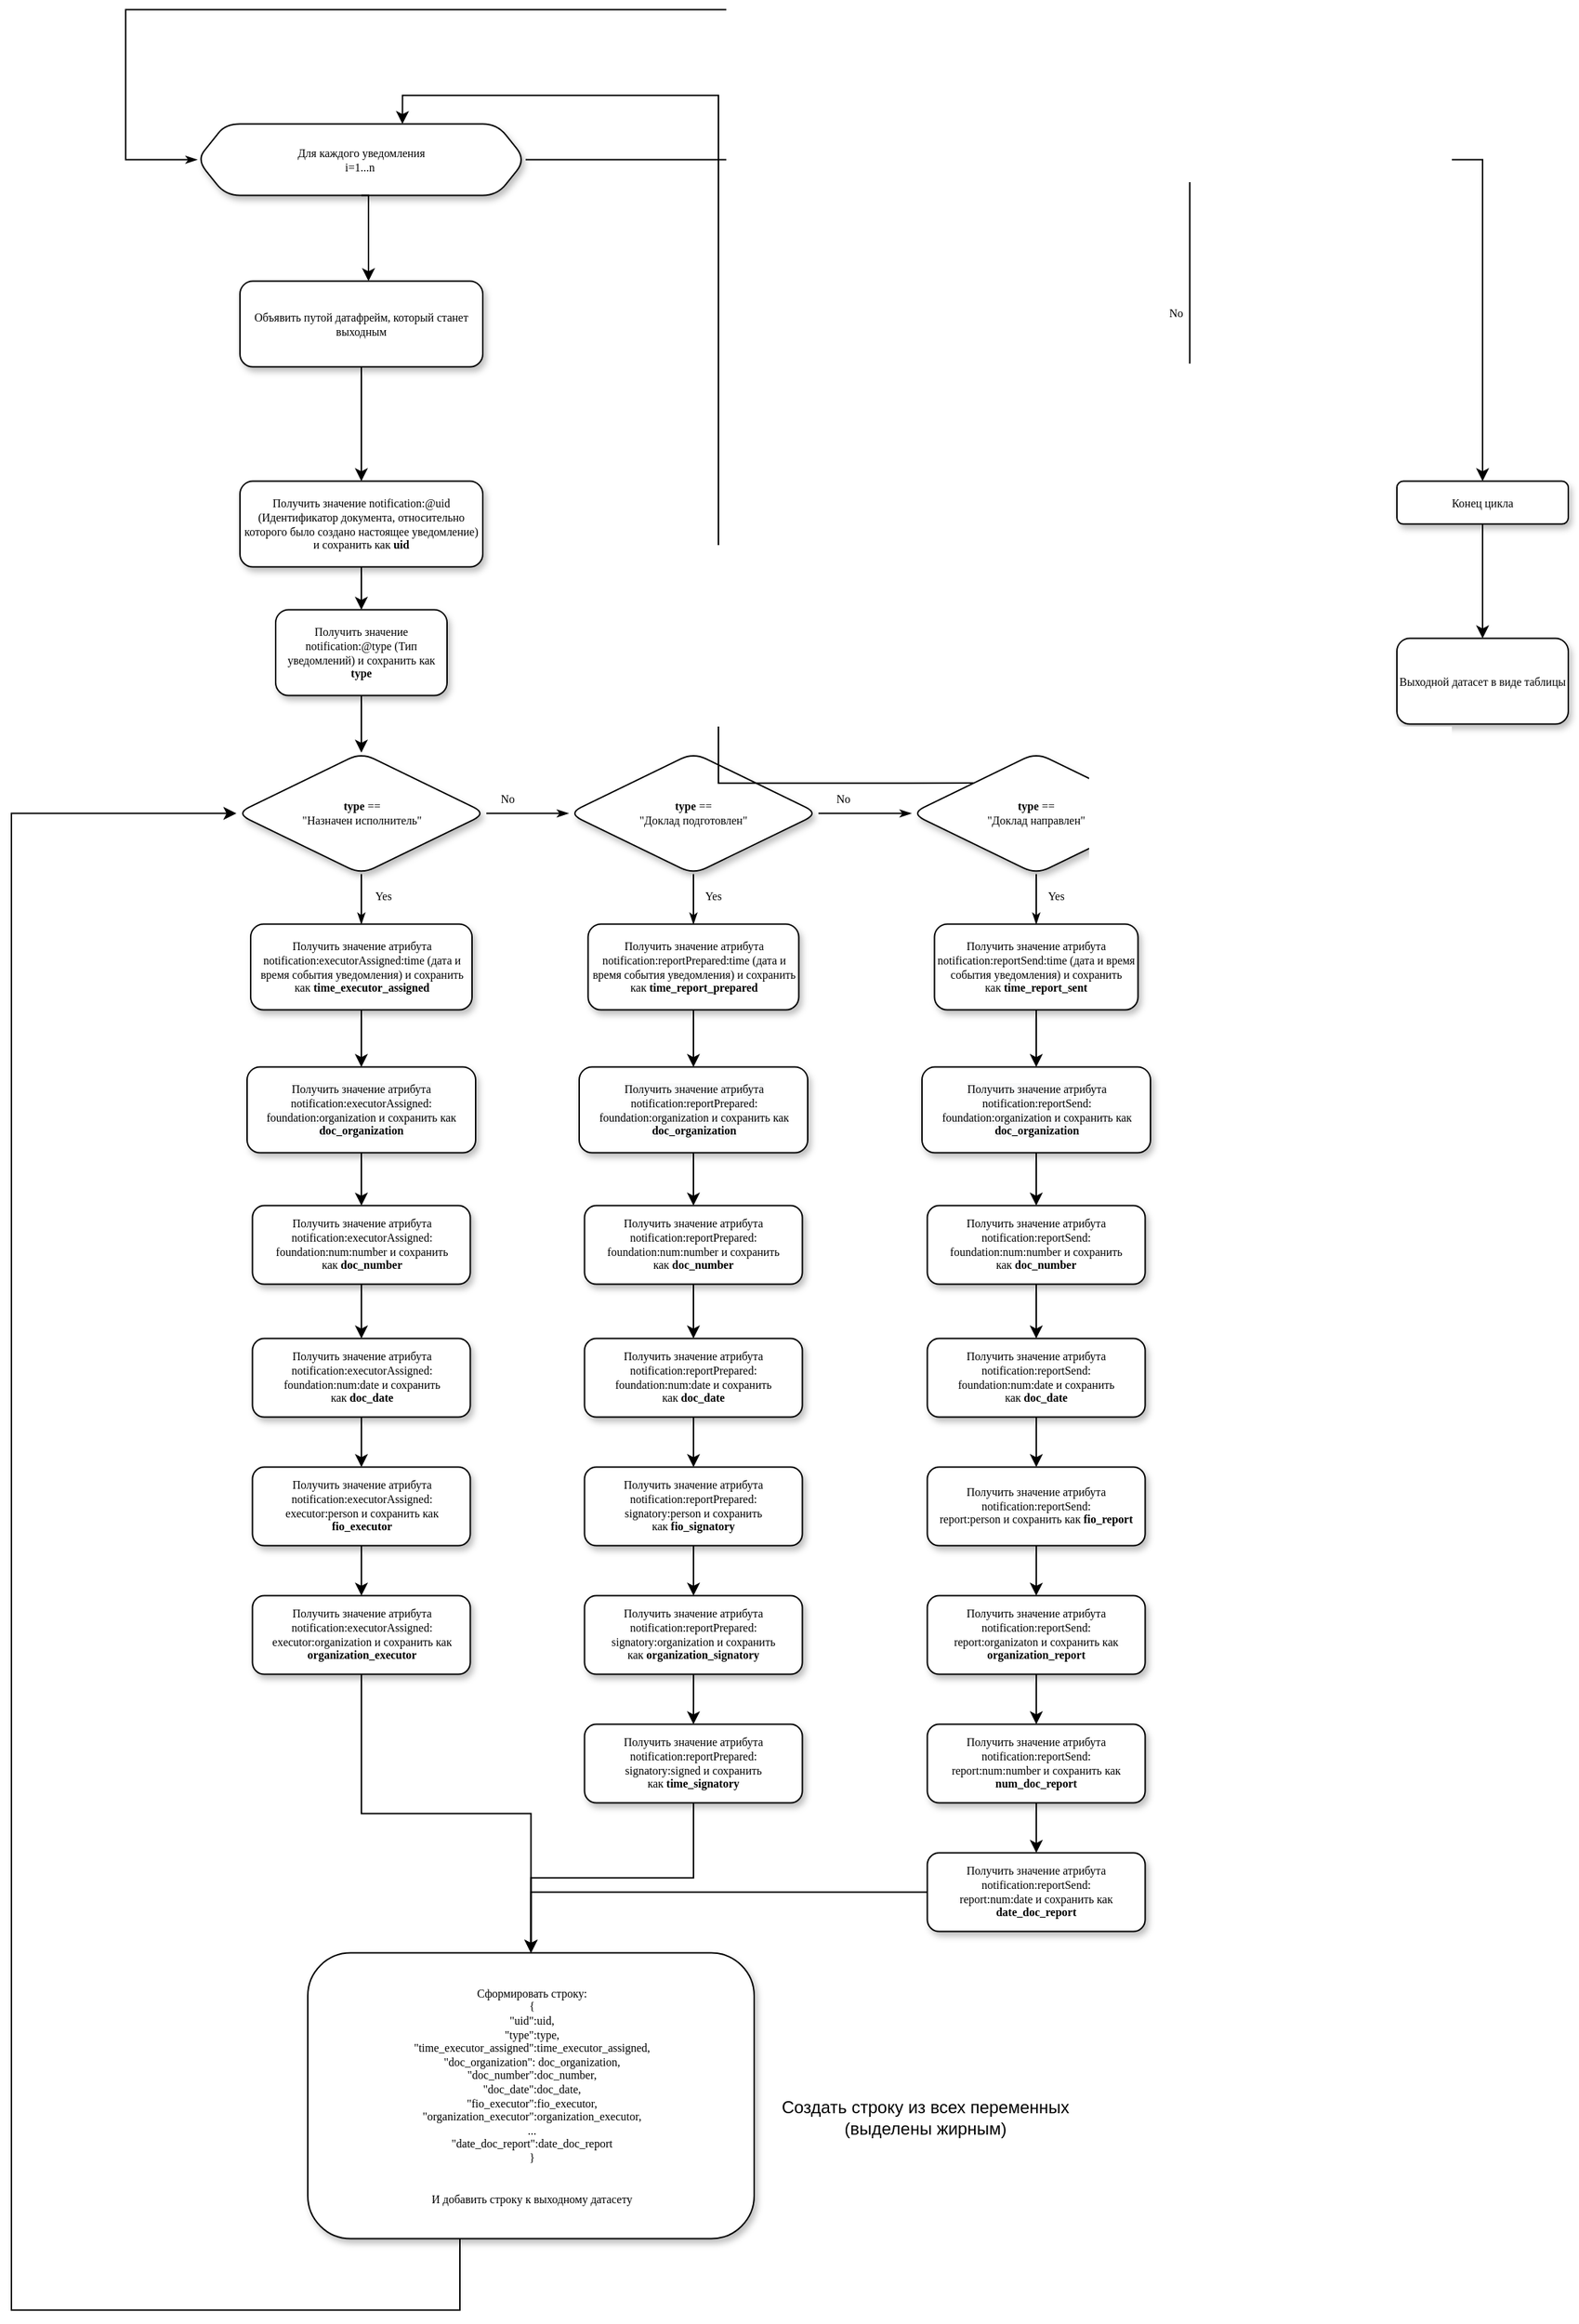 <mxfile version="20.5.3" type="github">
  <diagram id="C5RBs43oDa-KdzZeNtuy" name="Page-1">
    <mxGraphModel dx="1858" dy="2005" grid="1" gridSize="10" guides="1" tooltips="1" connect="1" arrows="1" fold="1" page="1" pageScale="1" pageWidth="827" pageHeight="1169" math="0" shadow="0">
      <root>
        <mxCell id="WIyWlLk6GJQsqaUBKTNV-0" />
        <mxCell id="WIyWlLk6GJQsqaUBKTNV-1" parent="WIyWlLk6GJQsqaUBKTNV-0" />
        <mxCell id="DaggjCpK3ieTY_p5pUOa-1" value="Для каждого уведомления&lt;br&gt;i=1...n&amp;nbsp;" style="shape=hexagon;perimeter=hexagonPerimeter2;whiteSpace=wrap;html=1;fixedSize=1;fontSize=8;fontFamily=Verdana;rounded=1;shadow=1;labelBackgroundColor=none;strokeWidth=1;" vertex="1" parent="WIyWlLk6GJQsqaUBKTNV-1">
          <mxGeometry x="210" y="-1030.2" width="230" height="50" as="geometry" />
        </mxCell>
        <mxCell id="DaggjCpK3ieTY_p5pUOa-79" value="" style="edgeStyle=orthogonalEdgeStyle;rounded=0;orthogonalLoop=1;jettySize=auto;html=1;" edge="1" parent="WIyWlLk6GJQsqaUBKTNV-1" source="DaggjCpK3ieTY_p5pUOa-2" target="DaggjCpK3ieTY_p5pUOa-78">
          <mxGeometry relative="1" as="geometry" />
        </mxCell>
        <mxCell id="DaggjCpK3ieTY_p5pUOa-2" value="Конец цикла" style="whiteSpace=wrap;html=1;fontSize=8;fontFamily=Verdana;rounded=1;shadow=1;labelBackgroundColor=none;strokeWidth=1;" vertex="1" parent="WIyWlLk6GJQsqaUBKTNV-1">
          <mxGeometry x="1050" y="-780.2" width="120" height="30" as="geometry" />
        </mxCell>
        <mxCell id="DaggjCpK3ieTY_p5pUOa-3" value="" style="edgeStyle=orthogonalEdgeStyle;rounded=0;orthogonalLoop=1;jettySize=auto;html=1;exitX=1;exitY=0.5;exitDx=0;exitDy=0;" edge="1" parent="WIyWlLk6GJQsqaUBKTNV-1" source="DaggjCpK3ieTY_p5pUOa-1" target="DaggjCpK3ieTY_p5pUOa-2">
          <mxGeometry relative="1" as="geometry">
            <mxPoint x="470" y="-720.2" as="sourcePoint" />
            <mxPoint x="550" y="-720.2" as="targetPoint" />
          </mxGeometry>
        </mxCell>
        <mxCell id="DaggjCpK3ieTY_p5pUOa-4" value="&lt;b&gt;type &lt;/b&gt;==&lt;br&gt;&quot;Назначен исполнитель&quot;" style="rhombus;whiteSpace=wrap;html=1;fontSize=8;fontFamily=Verdana;rounded=1;shadow=1;labelBackgroundColor=none;strokeWidth=1;" vertex="1" parent="WIyWlLk6GJQsqaUBKTNV-1">
          <mxGeometry x="237.5" y="-590.2" width="175" height="85" as="geometry" />
        </mxCell>
        <mxCell id="DaggjCpK3ieTY_p5pUOa-6" value="Получить значение notification:@type (Тип уведомлений) и сохранить как &lt;b&gt;type&lt;/b&gt;" style="whiteSpace=wrap;html=1;fontSize=8;fontFamily=Verdana;rounded=1;shadow=1;labelBackgroundColor=none;strokeWidth=1;" vertex="1" parent="WIyWlLk6GJQsqaUBKTNV-1">
          <mxGeometry x="265" y="-690.2" width="120" height="60" as="geometry" />
        </mxCell>
        <mxCell id="DaggjCpK3ieTY_p5pUOa-7" value="" style="edgeStyle=orthogonalEdgeStyle;rounded=0;orthogonalLoop=1;jettySize=auto;html=1;exitX=0.5;exitY=1;exitDx=0;exitDy=0;" edge="1" parent="WIyWlLk6GJQsqaUBKTNV-1" source="DaggjCpK3ieTY_p5pUOa-1" target="DaggjCpK3ieTY_p5pUOa-88">
          <mxGeometry relative="1" as="geometry">
            <mxPoint x="515" y="-700.2" as="sourcePoint" />
            <mxPoint x="339" y="-890.2" as="targetPoint" />
            <Array as="points">
              <mxPoint x="330" y="-980.2" />
            </Array>
          </mxGeometry>
        </mxCell>
        <mxCell id="DaggjCpK3ieTY_p5pUOa-10" value="" style="edgeStyle=orthogonalEdgeStyle;rounded=0;orthogonalLoop=1;jettySize=auto;html=1;exitX=0.5;exitY=1;exitDx=0;exitDy=0;entryX=0.5;entryY=0;entryDx=0;entryDy=0;" edge="1" parent="WIyWlLk6GJQsqaUBKTNV-1" source="DaggjCpK3ieTY_p5pUOa-6" target="DaggjCpK3ieTY_p5pUOa-4">
          <mxGeometry relative="1" as="geometry">
            <mxPoint x="319.51" y="-590.2" as="sourcePoint" />
            <mxPoint x="325" y="-580.2" as="targetPoint" />
          </mxGeometry>
        </mxCell>
        <mxCell id="DaggjCpK3ieTY_p5pUOa-13" value="&lt;b&gt;type &lt;/b&gt;==&lt;br&gt;&quot;Доклад подготовлен&quot;" style="rhombus;whiteSpace=wrap;html=1;fontSize=8;fontFamily=Verdana;rounded=1;shadow=1;labelBackgroundColor=none;strokeWidth=1;" vertex="1" parent="WIyWlLk6GJQsqaUBKTNV-1">
          <mxGeometry x="470" y="-590.2" width="175" height="85" as="geometry" />
        </mxCell>
        <mxCell id="DaggjCpK3ieTY_p5pUOa-15" value="Yes" style="edgeStyle=orthogonalEdgeStyle;rounded=0;html=1;labelBackgroundColor=none;startSize=5;endArrow=classicThin;endFill=1;endSize=5;jettySize=auto;orthogonalLoop=1;strokeWidth=1;fontFamily=Verdana;fontSize=8;exitX=0.5;exitY=1;exitDx=0;exitDy=0;entryX=0.5;entryY=0;entryDx=0;entryDy=0;" edge="1" parent="WIyWlLk6GJQsqaUBKTNV-1" source="DaggjCpK3ieTY_p5pUOa-4" target="DaggjCpK3ieTY_p5pUOa-22">
          <mxGeometry x="-0.143" y="15" relative="1" as="geometry">
            <mxPoint as="offset" />
            <mxPoint x="325" y="-490.2" as="sourcePoint" />
            <mxPoint x="325" y="-390.2" as="targetPoint" />
            <Array as="points" />
          </mxGeometry>
        </mxCell>
        <mxCell id="DaggjCpK3ieTY_p5pUOa-16" value="No" style="edgeStyle=orthogonalEdgeStyle;rounded=0;html=1;labelBackgroundColor=none;startSize=5;endArrow=classicThin;endFill=1;endSize=5;jettySize=auto;orthogonalLoop=1;strokeWidth=1;fontFamily=Verdana;fontSize=8;exitX=1;exitY=0.5;exitDx=0;exitDy=0;entryX=0;entryY=0.5;entryDx=0;entryDy=0;" edge="1" parent="WIyWlLk6GJQsqaUBKTNV-1" source="DaggjCpK3ieTY_p5pUOa-4" target="DaggjCpK3ieTY_p5pUOa-13">
          <mxGeometry x="-0.5" y="10" relative="1" as="geometry">
            <mxPoint as="offset" />
            <mxPoint x="420.0" y="-520.2" as="sourcePoint" />
            <mxPoint x="420.0" y="-460.2" as="targetPoint" />
          </mxGeometry>
        </mxCell>
        <mxCell id="DaggjCpK3ieTY_p5pUOa-17" value="No" style="edgeStyle=orthogonalEdgeStyle;rounded=0;html=1;labelBackgroundColor=none;startSize=5;endArrow=classicThin;endFill=1;endSize=5;jettySize=auto;orthogonalLoop=1;strokeWidth=1;fontFamily=Verdana;fontSize=8;exitX=1;exitY=0.5;exitDx=0;exitDy=0;entryX=0;entryY=0.5;entryDx=0;entryDy=0;" edge="1" parent="WIyWlLk6GJQsqaUBKTNV-1" source="DaggjCpK3ieTY_p5pUOa-13" target="DaggjCpK3ieTY_p5pUOa-18">
          <mxGeometry x="-0.5" y="10" relative="1" as="geometry">
            <mxPoint as="offset" />
            <mxPoint x="670" y="-547.87" as="sourcePoint" />
            <mxPoint x="700" y="-548.2" as="targetPoint" />
          </mxGeometry>
        </mxCell>
        <mxCell id="DaggjCpK3ieTY_p5pUOa-90" style="edgeStyle=orthogonalEdgeStyle;rounded=0;orthogonalLoop=1;jettySize=auto;html=1;exitX=0;exitY=0;exitDx=0;exitDy=0;entryX=0.625;entryY=0;entryDx=0;entryDy=0;" edge="1" parent="WIyWlLk6GJQsqaUBKTNV-1" source="DaggjCpK3ieTY_p5pUOa-18" target="DaggjCpK3ieTY_p5pUOa-1">
          <mxGeometry relative="1" as="geometry" />
        </mxCell>
        <mxCell id="DaggjCpK3ieTY_p5pUOa-18" value="&lt;b&gt;type &lt;/b&gt;==&lt;br&gt;&quot;Доклад направлен&quot;" style="rhombus;whiteSpace=wrap;html=1;fontSize=8;fontFamily=Verdana;rounded=1;shadow=1;labelBackgroundColor=none;strokeWidth=1;" vertex="1" parent="WIyWlLk6GJQsqaUBKTNV-1">
          <mxGeometry x="710" y="-590.2" width="175" height="85" as="geometry" />
        </mxCell>
        <mxCell id="DaggjCpK3ieTY_p5pUOa-19" value="No" style="edgeStyle=orthogonalEdgeStyle;rounded=0;html=1;labelBackgroundColor=none;startSize=5;endArrow=classicThin;endFill=1;endSize=5;jettySize=auto;orthogonalLoop=1;strokeWidth=1;fontFamily=Verdana;fontSize=8;exitX=1;exitY=0.5;exitDx=0;exitDy=0;entryX=0;entryY=0.5;entryDx=0;entryDy=0;" edge="1" parent="WIyWlLk6GJQsqaUBKTNV-1" source="DaggjCpK3ieTY_p5pUOa-18" target="DaggjCpK3ieTY_p5pUOa-1">
          <mxGeometry x="-0.5" y="10" relative="1" as="geometry">
            <mxPoint as="offset" />
            <mxPoint x="900" y="-547.99" as="sourcePoint" />
            <mxPoint x="1000" y="279.8" as="targetPoint" />
            <Array as="points">
              <mxPoint x="905" y="-547.2" />
              <mxPoint x="905" y="-1110.2" />
              <mxPoint x="160" y="-1110.2" />
              <mxPoint x="160" y="-1005.2" />
            </Array>
          </mxGeometry>
        </mxCell>
        <mxCell id="DaggjCpK3ieTY_p5pUOa-20" value="Yes" style="edgeStyle=orthogonalEdgeStyle;rounded=0;html=1;labelBackgroundColor=none;startSize=5;endArrow=classicThin;endFill=1;endSize=5;jettySize=auto;orthogonalLoop=1;strokeWidth=1;fontFamily=Verdana;fontSize=8;exitX=0.5;exitY=1;exitDx=0;exitDy=0;entryX=0.5;entryY=0;entryDx=0;entryDy=0;" edge="1" parent="WIyWlLk6GJQsqaUBKTNV-1" source="DaggjCpK3ieTY_p5pUOa-13" target="DaggjCpK3ieTY_p5pUOa-23">
          <mxGeometry x="-0.143" y="13" relative="1" as="geometry">
            <mxPoint as="offset" />
            <mxPoint x="557.05" y="-495.2" as="sourcePoint" />
            <mxPoint x="557.05" y="-380.2" as="targetPoint" />
            <Array as="points" />
          </mxGeometry>
        </mxCell>
        <mxCell id="DaggjCpK3ieTY_p5pUOa-21" value="Yes" style="edgeStyle=orthogonalEdgeStyle;rounded=0;html=1;labelBackgroundColor=none;startSize=5;endArrow=classicThin;endFill=1;endSize=5;jettySize=auto;orthogonalLoop=1;strokeWidth=1;fontFamily=Verdana;fontSize=8;exitX=0.5;exitY=1;exitDx=0;exitDy=0;entryX=0.5;entryY=0;entryDx=0;entryDy=0;" edge="1" parent="WIyWlLk6GJQsqaUBKTNV-1" source="DaggjCpK3ieTY_p5pUOa-18" target="DaggjCpK3ieTY_p5pUOa-24">
          <mxGeometry x="-0.143" y="13" relative="1" as="geometry">
            <mxPoint as="offset" />
            <mxPoint x="797.05" y="-485.2" as="sourcePoint" />
            <mxPoint x="797.05" y="-370.2" as="targetPoint" />
            <Array as="points" />
          </mxGeometry>
        </mxCell>
        <mxCell id="DaggjCpK3ieTY_p5pUOa-27" value="" style="edgeStyle=orthogonalEdgeStyle;rounded=0;orthogonalLoop=1;jettySize=auto;html=1;" edge="1" parent="WIyWlLk6GJQsqaUBKTNV-1" source="DaggjCpK3ieTY_p5pUOa-22" target="DaggjCpK3ieTY_p5pUOa-26">
          <mxGeometry relative="1" as="geometry" />
        </mxCell>
        <mxCell id="DaggjCpK3ieTY_p5pUOa-22" value="Получить значение атрибута notification:executorAssigned:time (дата и время события уведомления) и сохранить как&amp;nbsp;&lt;b&gt;time_executor_assigned&lt;/b&gt;" style="whiteSpace=wrap;html=1;fontSize=8;fontFamily=Verdana;rounded=1;shadow=1;labelBackgroundColor=none;strokeWidth=1;" vertex="1" parent="WIyWlLk6GJQsqaUBKTNV-1">
          <mxGeometry x="247.5" y="-470.2" width="155" height="60" as="geometry" />
        </mxCell>
        <mxCell id="DaggjCpK3ieTY_p5pUOa-39" style="edgeStyle=orthogonalEdgeStyle;rounded=0;orthogonalLoop=1;jettySize=auto;html=1;exitX=0.5;exitY=1;exitDx=0;exitDy=0;entryX=0.5;entryY=0;entryDx=0;entryDy=0;" edge="1" parent="WIyWlLk6GJQsqaUBKTNV-1" source="DaggjCpK3ieTY_p5pUOa-23" target="DaggjCpK3ieTY_p5pUOa-38">
          <mxGeometry relative="1" as="geometry" />
        </mxCell>
        <mxCell id="DaggjCpK3ieTY_p5pUOa-23" value="Получить значение атрибута notification:reportPrepared:time (дата и время события уведомления) и сохранить как&amp;nbsp;&lt;b&gt;time_report_prepared&lt;/b&gt;" style="whiteSpace=wrap;html=1;fontSize=8;fontFamily=Verdana;rounded=1;shadow=1;labelBackgroundColor=none;strokeWidth=1;" vertex="1" parent="WIyWlLk6GJQsqaUBKTNV-1">
          <mxGeometry x="483.75" y="-470.2" width="147.5" height="60" as="geometry" />
        </mxCell>
        <mxCell id="DaggjCpK3ieTY_p5pUOa-48" style="edgeStyle=orthogonalEdgeStyle;rounded=0;orthogonalLoop=1;jettySize=auto;html=1;exitX=0.5;exitY=1;exitDx=0;exitDy=0;entryX=0.5;entryY=0;entryDx=0;entryDy=0;" edge="1" parent="WIyWlLk6GJQsqaUBKTNV-1" source="DaggjCpK3ieTY_p5pUOa-24" target="DaggjCpK3ieTY_p5pUOa-45">
          <mxGeometry relative="1" as="geometry" />
        </mxCell>
        <mxCell id="DaggjCpK3ieTY_p5pUOa-24" value="Получить значение атрибута notification:reportSend:time (дата и время события уведомления) и сохранить как&amp;nbsp;&lt;b&gt;time_report_sent&lt;/b&gt;" style="whiteSpace=wrap;html=1;fontSize=8;fontFamily=Verdana;rounded=1;shadow=1;labelBackgroundColor=none;strokeWidth=1;" vertex="1" parent="WIyWlLk6GJQsqaUBKTNV-1">
          <mxGeometry x="726.25" y="-470.2" width="142.5" height="60" as="geometry" />
        </mxCell>
        <mxCell id="DaggjCpK3ieTY_p5pUOa-35" value="" style="edgeStyle=orthogonalEdgeStyle;rounded=0;orthogonalLoop=1;jettySize=auto;html=1;" edge="1" parent="WIyWlLk6GJQsqaUBKTNV-1" source="DaggjCpK3ieTY_p5pUOa-26" target="DaggjCpK3ieTY_p5pUOa-34">
          <mxGeometry relative="1" as="geometry" />
        </mxCell>
        <mxCell id="DaggjCpK3ieTY_p5pUOa-26" value="&lt;span style=&quot;color: rgb(0, 0, 0); font-family: Verdana; font-size: 8px; font-style: normal; font-variant-ligatures: normal; font-variant-caps: normal; font-weight: 400; letter-spacing: normal; orphans: 2; text-align: center; text-indent: 0px; text-transform: none; widows: 2; word-spacing: 0px; -webkit-text-stroke-width: 0px; background-color: rgb(248, 249, 250); text-decoration-thickness: initial; text-decoration-style: initial; text-decoration-color: initial; float: none; display: inline !important;&quot;&gt;Получить значение атрибута notification:executorAssigned:&lt;br&gt;foundation:organization и сохранить как &lt;/span&gt;&lt;span style=&quot;color: rgb(0, 0, 0); font-family: Verdana; font-size: 8px; font-style: normal; font-variant-ligatures: normal; font-variant-caps: normal; letter-spacing: normal; orphans: 2; text-align: center; text-indent: 0px; text-transform: none; widows: 2; word-spacing: 0px; -webkit-text-stroke-width: 0px; background-color: rgb(248, 249, 250); text-decoration-thickness: initial; text-decoration-style: initial; text-decoration-color: initial; float: none; display: inline !important;&quot;&gt;&lt;b&gt;doc_organization&lt;/b&gt;&lt;/span&gt;" style="whiteSpace=wrap;html=1;fontSize=8;fontFamily=Verdana;rounded=1;shadow=1;labelBackgroundColor=none;strokeWidth=1;" vertex="1" parent="WIyWlLk6GJQsqaUBKTNV-1">
          <mxGeometry x="245" y="-370.2" width="160" height="60" as="geometry" />
        </mxCell>
        <mxCell id="DaggjCpK3ieTY_p5pUOa-28" value="Получить значение notification:@uid (Идентификатор документа, относительно которого было создано настоящее уведомление) и сохранить как &lt;b&gt;uid&lt;/b&gt;" style="whiteSpace=wrap;html=1;fontSize=8;fontFamily=Verdana;rounded=1;shadow=1;labelBackgroundColor=none;strokeWidth=1;" vertex="1" parent="WIyWlLk6GJQsqaUBKTNV-1">
          <mxGeometry x="240" y="-780.2" width="170" height="60" as="geometry" />
        </mxCell>
        <mxCell id="DaggjCpK3ieTY_p5pUOa-30" value="" style="edgeStyle=orthogonalEdgeStyle;rounded=0;orthogonalLoop=1;jettySize=auto;html=1;exitX=0.5;exitY=1;exitDx=0;exitDy=0;entryX=0.5;entryY=0;entryDx=0;entryDy=0;" edge="1" parent="WIyWlLk6GJQsqaUBKTNV-1" source="DaggjCpK3ieTY_p5pUOa-28" target="DaggjCpK3ieTY_p5pUOa-6">
          <mxGeometry relative="1" as="geometry">
            <mxPoint x="324.87" y="-730.2" as="sourcePoint" />
            <mxPoint x="324.87" y="-700.2" as="targetPoint" />
          </mxGeometry>
        </mxCell>
        <mxCell id="DaggjCpK3ieTY_p5pUOa-37" value="" style="edgeStyle=orthogonalEdgeStyle;rounded=0;orthogonalLoop=1;jettySize=auto;html=1;" edge="1" parent="WIyWlLk6GJQsqaUBKTNV-1" source="DaggjCpK3ieTY_p5pUOa-34" target="DaggjCpK3ieTY_p5pUOa-36">
          <mxGeometry relative="1" as="geometry" />
        </mxCell>
        <mxCell id="DaggjCpK3ieTY_p5pUOa-34" value="Получить значение атрибута notification:executorAssigned:&lt;br&gt;foundation:num:number и сохранить как&amp;nbsp;&lt;b&gt;doc_number&lt;/b&gt;" style="whiteSpace=wrap;html=1;fontSize=8;fontFamily=Verdana;rounded=1;shadow=1;labelBackgroundColor=none;strokeWidth=1;" vertex="1" parent="WIyWlLk6GJQsqaUBKTNV-1">
          <mxGeometry x="248.75" y="-273.2" width="152.5" height="55" as="geometry" />
        </mxCell>
        <mxCell id="DaggjCpK3ieTY_p5pUOa-51" value="" style="edgeStyle=orthogonalEdgeStyle;rounded=0;orthogonalLoop=1;jettySize=auto;html=1;" edge="1" parent="WIyWlLk6GJQsqaUBKTNV-1" source="DaggjCpK3ieTY_p5pUOa-36" target="DaggjCpK3ieTY_p5pUOa-50">
          <mxGeometry relative="1" as="geometry" />
        </mxCell>
        <mxCell id="DaggjCpK3ieTY_p5pUOa-36" value="Получить значение атрибута notification:executorAssigned:&lt;br&gt;foundation:num:date и сохранить как&amp;nbsp;&lt;b&gt;doc_date&lt;/b&gt;" style="whiteSpace=wrap;html=1;fontSize=8;fontFamily=Verdana;rounded=1;shadow=1;labelBackgroundColor=none;strokeWidth=1;" vertex="1" parent="WIyWlLk6GJQsqaUBKTNV-1">
          <mxGeometry x="248.75" y="-180.2" width="152.5" height="55" as="geometry" />
        </mxCell>
        <mxCell id="DaggjCpK3ieTY_p5pUOa-41" style="edgeStyle=orthogonalEdgeStyle;rounded=0;orthogonalLoop=1;jettySize=auto;html=1;exitX=0.5;exitY=1;exitDx=0;exitDy=0;entryX=0.5;entryY=0;entryDx=0;entryDy=0;" edge="1" parent="WIyWlLk6GJQsqaUBKTNV-1" source="DaggjCpK3ieTY_p5pUOa-38" target="DaggjCpK3ieTY_p5pUOa-40">
          <mxGeometry relative="1" as="geometry" />
        </mxCell>
        <mxCell id="DaggjCpK3ieTY_p5pUOa-38" value="&lt;span style=&quot;color: rgb(0, 0, 0); font-family: Verdana; font-size: 8px; font-style: normal; font-variant-ligatures: normal; font-variant-caps: normal; font-weight: 400; letter-spacing: normal; orphans: 2; text-align: center; text-indent: 0px; text-transform: none; widows: 2; word-spacing: 0px; -webkit-text-stroke-width: 0px; background-color: rgb(248, 249, 250); text-decoration-thickness: initial; text-decoration-style: initial; text-decoration-color: initial; float: none; display: inline !important;&quot;&gt;Получить значение атрибута notification:reportPrepared:&lt;br&gt;foundation:organization и сохранить как &lt;/span&gt;&lt;span style=&quot;color: rgb(0, 0, 0); font-family: Verdana; font-size: 8px; font-style: normal; font-variant-ligatures: normal; font-variant-caps: normal; letter-spacing: normal; orphans: 2; text-align: center; text-indent: 0px; text-transform: none; widows: 2; word-spacing: 0px; -webkit-text-stroke-width: 0px; background-color: rgb(248, 249, 250); text-decoration-thickness: initial; text-decoration-style: initial; text-decoration-color: initial; float: none; display: inline !important;&quot;&gt;&lt;b&gt;doc_organization&lt;/b&gt;&lt;/span&gt;" style="whiteSpace=wrap;html=1;fontSize=8;fontFamily=Verdana;rounded=1;shadow=1;labelBackgroundColor=none;strokeWidth=1;" vertex="1" parent="WIyWlLk6GJQsqaUBKTNV-1">
          <mxGeometry x="477.5" y="-370.2" width="160" height="60" as="geometry" />
        </mxCell>
        <mxCell id="DaggjCpK3ieTY_p5pUOa-43" style="edgeStyle=orthogonalEdgeStyle;rounded=0;orthogonalLoop=1;jettySize=auto;html=1;exitX=0.5;exitY=1;exitDx=0;exitDy=0;entryX=0.5;entryY=0;entryDx=0;entryDy=0;" edge="1" parent="WIyWlLk6GJQsqaUBKTNV-1" source="DaggjCpK3ieTY_p5pUOa-40" target="DaggjCpK3ieTY_p5pUOa-42">
          <mxGeometry relative="1" as="geometry" />
        </mxCell>
        <mxCell id="DaggjCpK3ieTY_p5pUOa-40" value="Получить значение атрибута notification:reportPrepared:&lt;br&gt;foundation:num:number и сохранить как&amp;nbsp;&lt;b&gt;doc_number&lt;/b&gt;" style="whiteSpace=wrap;html=1;fontSize=8;fontFamily=Verdana;rounded=1;shadow=1;labelBackgroundColor=none;strokeWidth=1;" vertex="1" parent="WIyWlLk6GJQsqaUBKTNV-1">
          <mxGeometry x="481.25" y="-273.2" width="152.5" height="55" as="geometry" />
        </mxCell>
        <mxCell id="DaggjCpK3ieTY_p5pUOa-56" value="" style="edgeStyle=orthogonalEdgeStyle;rounded=0;orthogonalLoop=1;jettySize=auto;html=1;" edge="1" parent="WIyWlLk6GJQsqaUBKTNV-1" source="DaggjCpK3ieTY_p5pUOa-42" target="DaggjCpK3ieTY_p5pUOa-55">
          <mxGeometry relative="1" as="geometry" />
        </mxCell>
        <mxCell id="DaggjCpK3ieTY_p5pUOa-42" value="Получить значение атрибута notification:reportPrepared:&lt;br&gt;foundation:num:date и сохранить как&amp;nbsp;&lt;b&gt;doc_date&lt;/b&gt;" style="whiteSpace=wrap;html=1;fontSize=8;fontFamily=Verdana;rounded=1;shadow=1;labelBackgroundColor=none;strokeWidth=1;" vertex="1" parent="WIyWlLk6GJQsqaUBKTNV-1">
          <mxGeometry x="481.25" y="-180.2" width="152.5" height="55" as="geometry" />
        </mxCell>
        <mxCell id="DaggjCpK3ieTY_p5pUOa-44" style="edgeStyle=orthogonalEdgeStyle;rounded=0;orthogonalLoop=1;jettySize=auto;html=1;exitX=0.5;exitY=1;exitDx=0;exitDy=0;entryX=0.5;entryY=0;entryDx=0;entryDy=0;" edge="1" parent="WIyWlLk6GJQsqaUBKTNV-1" source="DaggjCpK3ieTY_p5pUOa-45" target="DaggjCpK3ieTY_p5pUOa-47">
          <mxGeometry relative="1" as="geometry" />
        </mxCell>
        <mxCell id="DaggjCpK3ieTY_p5pUOa-45" value="&lt;span style=&quot;color: rgb(0, 0, 0); font-family: Verdana; font-size: 8px; font-style: normal; font-variant-ligatures: normal; font-variant-caps: normal; font-weight: 400; letter-spacing: normal; orphans: 2; text-align: center; text-indent: 0px; text-transform: none; widows: 2; word-spacing: 0px; -webkit-text-stroke-width: 0px; background-color: rgb(248, 249, 250); text-decoration-thickness: initial; text-decoration-style: initial; text-decoration-color: initial; float: none; display: inline !important;&quot;&gt;Получить значение атрибута notification:reportSend:&lt;br&gt;foundation:organization и сохранить как &lt;/span&gt;&lt;span style=&quot;color: rgb(0, 0, 0); font-family: Verdana; font-size: 8px; font-style: normal; font-variant-ligatures: normal; font-variant-caps: normal; letter-spacing: normal; orphans: 2; text-align: center; text-indent: 0px; text-transform: none; widows: 2; word-spacing: 0px; -webkit-text-stroke-width: 0px; background-color: rgb(248, 249, 250); text-decoration-thickness: initial; text-decoration-style: initial; text-decoration-color: initial; float: none; display: inline !important;&quot;&gt;&lt;b&gt;doc_organization&lt;/b&gt;&lt;/span&gt;" style="whiteSpace=wrap;html=1;fontSize=8;fontFamily=Verdana;rounded=1;shadow=1;labelBackgroundColor=none;strokeWidth=1;" vertex="1" parent="WIyWlLk6GJQsqaUBKTNV-1">
          <mxGeometry x="717.5" y="-370.2" width="160" height="60" as="geometry" />
        </mxCell>
        <mxCell id="DaggjCpK3ieTY_p5pUOa-46" style="edgeStyle=orthogonalEdgeStyle;rounded=0;orthogonalLoop=1;jettySize=auto;html=1;exitX=0.5;exitY=1;exitDx=0;exitDy=0;entryX=0.5;entryY=0;entryDx=0;entryDy=0;" edge="1" parent="WIyWlLk6GJQsqaUBKTNV-1" source="DaggjCpK3ieTY_p5pUOa-47" target="DaggjCpK3ieTY_p5pUOa-49">
          <mxGeometry relative="1" as="geometry">
            <mxPoint x="797.5" y="-180.2" as="targetPoint" />
          </mxGeometry>
        </mxCell>
        <mxCell id="DaggjCpK3ieTY_p5pUOa-47" value="Получить значение атрибута notification:reportSend:&lt;br&gt;foundation:num:number и сохранить как&amp;nbsp;&lt;b&gt;doc_number&lt;/b&gt;" style="whiteSpace=wrap;html=1;fontSize=8;fontFamily=Verdana;rounded=1;shadow=1;labelBackgroundColor=none;strokeWidth=1;" vertex="1" parent="WIyWlLk6GJQsqaUBKTNV-1">
          <mxGeometry x="721.25" y="-273.2" width="152.5" height="55" as="geometry" />
        </mxCell>
        <mxCell id="DaggjCpK3ieTY_p5pUOa-63" value="" style="edgeStyle=orthogonalEdgeStyle;rounded=0;orthogonalLoop=1;jettySize=auto;html=1;" edge="1" parent="WIyWlLk6GJQsqaUBKTNV-1" source="DaggjCpK3ieTY_p5pUOa-49" target="DaggjCpK3ieTY_p5pUOa-62">
          <mxGeometry relative="1" as="geometry" />
        </mxCell>
        <mxCell id="DaggjCpK3ieTY_p5pUOa-49" value="Получить значение атрибута notification:reportSend:&lt;br&gt;foundation:num:date и сохранить как&amp;nbsp;&lt;b&gt;doc_date&lt;/b&gt;" style="whiteSpace=wrap;html=1;fontSize=8;fontFamily=Verdana;rounded=1;shadow=1;labelBackgroundColor=none;strokeWidth=1;" vertex="1" parent="WIyWlLk6GJQsqaUBKTNV-1">
          <mxGeometry x="721.25" y="-180.2" width="152.5" height="55" as="geometry" />
        </mxCell>
        <mxCell id="DaggjCpK3ieTY_p5pUOa-53" value="" style="edgeStyle=orthogonalEdgeStyle;rounded=0;orthogonalLoop=1;jettySize=auto;html=1;" edge="1" parent="WIyWlLk6GJQsqaUBKTNV-1" source="DaggjCpK3ieTY_p5pUOa-50" target="DaggjCpK3ieTY_p5pUOa-52">
          <mxGeometry relative="1" as="geometry" />
        </mxCell>
        <mxCell id="DaggjCpK3ieTY_p5pUOa-50" value="Получить значение атрибута notification:executorAssigned:&lt;br&gt;executor:person и сохранить как &lt;b&gt;fio_executor&lt;/b&gt;" style="whiteSpace=wrap;html=1;fontSize=8;fontFamily=Verdana;rounded=1;shadow=1;labelBackgroundColor=none;strokeWidth=1;" vertex="1" parent="WIyWlLk6GJQsqaUBKTNV-1">
          <mxGeometry x="248.75" y="-90.2" width="152.5" height="55" as="geometry" />
        </mxCell>
        <mxCell id="DaggjCpK3ieTY_p5pUOa-82" style="edgeStyle=orthogonalEdgeStyle;rounded=0;orthogonalLoop=1;jettySize=auto;html=1;" edge="1" parent="WIyWlLk6GJQsqaUBKTNV-1" source="DaggjCpK3ieTY_p5pUOa-52" target="DaggjCpK3ieTY_p5pUOa-81">
          <mxGeometry relative="1" as="geometry" />
        </mxCell>
        <mxCell id="DaggjCpK3ieTY_p5pUOa-52" value="Получить значение атрибута notification:executorAssigned:&lt;br&gt;executor:organization и сохранить как &lt;b&gt;organization_executor&lt;/b&gt;" style="whiteSpace=wrap;html=1;fontSize=8;fontFamily=Verdana;rounded=1;shadow=1;labelBackgroundColor=none;strokeWidth=1;" vertex="1" parent="WIyWlLk6GJQsqaUBKTNV-1">
          <mxGeometry x="248.75" y="-0.2" width="152.5" height="55" as="geometry" />
        </mxCell>
        <mxCell id="DaggjCpK3ieTY_p5pUOa-59" value="" style="edgeStyle=orthogonalEdgeStyle;rounded=0;orthogonalLoop=1;jettySize=auto;html=1;" edge="1" parent="WIyWlLk6GJQsqaUBKTNV-1" source="DaggjCpK3ieTY_p5pUOa-55" target="DaggjCpK3ieTY_p5pUOa-58">
          <mxGeometry relative="1" as="geometry" />
        </mxCell>
        <mxCell id="DaggjCpK3ieTY_p5pUOa-55" value="Получить значение атрибута notification:reportPrepared:&lt;br&gt;signatory:person и сохранить как&amp;nbsp;&lt;b&gt;fio_signatory&lt;/b&gt;" style="whiteSpace=wrap;html=1;fontSize=8;fontFamily=Verdana;rounded=1;shadow=1;labelBackgroundColor=none;strokeWidth=1;" vertex="1" parent="WIyWlLk6GJQsqaUBKTNV-1">
          <mxGeometry x="481.25" y="-90.2" width="152.5" height="55" as="geometry" />
        </mxCell>
        <mxCell id="DaggjCpK3ieTY_p5pUOa-61" style="edgeStyle=orthogonalEdgeStyle;rounded=0;orthogonalLoop=1;jettySize=auto;html=1;entryX=0.5;entryY=0;entryDx=0;entryDy=0;" edge="1" parent="WIyWlLk6GJQsqaUBKTNV-1" source="DaggjCpK3ieTY_p5pUOa-58" target="DaggjCpK3ieTY_p5pUOa-60">
          <mxGeometry relative="1" as="geometry" />
        </mxCell>
        <mxCell id="DaggjCpK3ieTY_p5pUOa-58" value="Получить значение атрибута notification:reportPrepared:&lt;br&gt;signatory:organization и сохранить как&amp;nbsp;&lt;b&gt;organization_signatory&lt;/b&gt;" style="whiteSpace=wrap;html=1;fontSize=8;fontFamily=Verdana;rounded=1;shadow=1;labelBackgroundColor=none;strokeWidth=1;" vertex="1" parent="WIyWlLk6GJQsqaUBKTNV-1">
          <mxGeometry x="481.25" y="-0.2" width="152.5" height="55" as="geometry" />
        </mxCell>
        <mxCell id="DaggjCpK3ieTY_p5pUOa-83" style="edgeStyle=orthogonalEdgeStyle;rounded=0;orthogonalLoop=1;jettySize=auto;html=1;" edge="1" parent="WIyWlLk6GJQsqaUBKTNV-1" source="DaggjCpK3ieTY_p5pUOa-60" target="DaggjCpK3ieTY_p5pUOa-81">
          <mxGeometry relative="1" as="geometry" />
        </mxCell>
        <mxCell id="DaggjCpK3ieTY_p5pUOa-60" value="Получить значение атрибута notification:reportPrepared:&lt;br&gt;signatory:signed и сохранить как&amp;nbsp;&lt;b&gt;time_signatory&lt;/b&gt;" style="whiteSpace=wrap;html=1;fontSize=8;fontFamily=Verdana;rounded=1;shadow=1;labelBackgroundColor=none;strokeWidth=1;" vertex="1" parent="WIyWlLk6GJQsqaUBKTNV-1">
          <mxGeometry x="481.25" y="89.8" width="152.5" height="55" as="geometry" />
        </mxCell>
        <mxCell id="DaggjCpK3ieTY_p5pUOa-70" style="edgeStyle=orthogonalEdgeStyle;rounded=0;orthogonalLoop=1;jettySize=auto;html=1;entryX=0.5;entryY=0;entryDx=0;entryDy=0;" edge="1" parent="WIyWlLk6GJQsqaUBKTNV-1" source="DaggjCpK3ieTY_p5pUOa-62" target="DaggjCpK3ieTY_p5pUOa-69">
          <mxGeometry relative="1" as="geometry" />
        </mxCell>
        <mxCell id="DaggjCpK3ieTY_p5pUOa-62" value="Получить значение атрибута notification:reportSend:&lt;br&gt;report:person и сохранить как&amp;nbsp;&lt;b&gt;fio_report&lt;/b&gt;" style="whiteSpace=wrap;html=1;fontSize=8;fontFamily=Verdana;rounded=1;shadow=1;labelBackgroundColor=none;strokeWidth=1;" vertex="1" parent="WIyWlLk6GJQsqaUBKTNV-1">
          <mxGeometry x="721.25" y="-90.2" width="152.5" height="55" as="geometry" />
        </mxCell>
        <mxCell id="DaggjCpK3ieTY_p5pUOa-72" value="" style="edgeStyle=orthogonalEdgeStyle;rounded=0;orthogonalLoop=1;jettySize=auto;html=1;" edge="1" parent="WIyWlLk6GJQsqaUBKTNV-1" source="DaggjCpK3ieTY_p5pUOa-69" target="DaggjCpK3ieTY_p5pUOa-71">
          <mxGeometry relative="1" as="geometry" />
        </mxCell>
        <mxCell id="DaggjCpK3ieTY_p5pUOa-69" value="Получить значение атрибута notification:reportSend:&lt;br&gt;report:organizaton и сохранить как &lt;b&gt;organization_report&lt;/b&gt;" style="whiteSpace=wrap;html=1;fontSize=8;fontFamily=Verdana;rounded=1;shadow=1;labelBackgroundColor=none;strokeWidth=1;" vertex="1" parent="WIyWlLk6GJQsqaUBKTNV-1">
          <mxGeometry x="721.25" y="-0.2" width="152.5" height="55" as="geometry" />
        </mxCell>
        <mxCell id="DaggjCpK3ieTY_p5pUOa-74" value="" style="edgeStyle=orthogonalEdgeStyle;rounded=0;orthogonalLoop=1;jettySize=auto;html=1;" edge="1" parent="WIyWlLk6GJQsqaUBKTNV-1" source="DaggjCpK3ieTY_p5pUOa-71" target="DaggjCpK3ieTY_p5pUOa-73">
          <mxGeometry relative="1" as="geometry" />
        </mxCell>
        <mxCell id="DaggjCpK3ieTY_p5pUOa-71" value="Получить значение атрибута notification:reportSend:&lt;br&gt;report:num:number и сохранить как &lt;b&gt;num_doc_report&lt;/b&gt;" style="whiteSpace=wrap;html=1;fontSize=8;fontFamily=Verdana;rounded=1;shadow=1;labelBackgroundColor=none;strokeWidth=1;" vertex="1" parent="WIyWlLk6GJQsqaUBKTNV-1">
          <mxGeometry x="721.25" y="89.8" width="152.5" height="55" as="geometry" />
        </mxCell>
        <mxCell id="DaggjCpK3ieTY_p5pUOa-84" style="edgeStyle=orthogonalEdgeStyle;rounded=0;orthogonalLoop=1;jettySize=auto;html=1;entryX=0.5;entryY=0;entryDx=0;entryDy=0;" edge="1" parent="WIyWlLk6GJQsqaUBKTNV-1" source="DaggjCpK3ieTY_p5pUOa-73" target="DaggjCpK3ieTY_p5pUOa-81">
          <mxGeometry relative="1" as="geometry" />
        </mxCell>
        <mxCell id="DaggjCpK3ieTY_p5pUOa-73" value="Получить значение атрибута notification:reportSend:&lt;br&gt;report:num:date и сохранить как &lt;b&gt;date_doc_report&lt;/b&gt;" style="whiteSpace=wrap;html=1;fontSize=8;fontFamily=Verdana;rounded=1;shadow=1;labelBackgroundColor=none;strokeWidth=1;" vertex="1" parent="WIyWlLk6GJQsqaUBKTNV-1">
          <mxGeometry x="721.25" y="179.8" width="152.5" height="55" as="geometry" />
        </mxCell>
        <mxCell id="DaggjCpK3ieTY_p5pUOa-78" value="Выходной датасет в виде таблицы" style="whiteSpace=wrap;html=1;fontSize=8;fontFamily=Verdana;rounded=1;shadow=1;labelBackgroundColor=none;strokeWidth=1;" vertex="1" parent="WIyWlLk6GJQsqaUBKTNV-1">
          <mxGeometry x="1050" y="-670.2" width="120" height="60" as="geometry" />
        </mxCell>
        <mxCell id="DaggjCpK3ieTY_p5pUOa-86" style="edgeStyle=orthogonalEdgeStyle;rounded=0;orthogonalLoop=1;jettySize=auto;html=1;entryX=0;entryY=0.5;entryDx=0;entryDy=0;" edge="1" parent="WIyWlLk6GJQsqaUBKTNV-1" source="DaggjCpK3ieTY_p5pUOa-81" target="DaggjCpK3ieTY_p5pUOa-4">
          <mxGeometry relative="1" as="geometry">
            <Array as="points">
              <mxPoint x="394" y="499.8" />
              <mxPoint x="80" y="499.8" />
              <mxPoint x="80" y="-548.2" />
            </Array>
          </mxGeometry>
        </mxCell>
        <mxCell id="DaggjCpK3ieTY_p5pUOa-81" value="Сформировать строку:&lt;br&gt;{&lt;br&gt;&quot;uid&quot;:uid,&lt;br&gt;&quot;type&quot;:type,&lt;br&gt;&quot;time_executor_assigned&quot;:time_executor_assigned,&lt;br&gt;&quot;doc_organization&quot;: doc_organization,&lt;br&gt;&quot;doc_number&quot;:doc_number,&lt;br&gt;&quot;doc_date&quot;:doc_date,&lt;br&gt;&quot;fio_executor&quot;:fio_executor,&lt;br&gt;&quot;organization_executor&quot;:organization_executor,&lt;br&gt;...&lt;br&gt;&quot;date_doc_report&quot;:date_doc_report&lt;br&gt;}&lt;br&gt;&lt;br&gt;&lt;br&gt;И добавить строку к выходному датасету" style="whiteSpace=wrap;html=1;fontSize=8;fontFamily=Verdana;rounded=1;shadow=1;labelBackgroundColor=none;strokeWidth=1;" vertex="1" parent="WIyWlLk6GJQsqaUBKTNV-1">
          <mxGeometry x="287.5" y="249.8" width="312.5" height="200" as="geometry" />
        </mxCell>
        <mxCell id="DaggjCpK3ieTY_p5pUOa-87" value="Создать строку из всех переменных (выделены жирным)" style="text;html=1;strokeColor=none;fillColor=none;align=center;verticalAlign=middle;whiteSpace=wrap;rounded=0;" vertex="1" parent="WIyWlLk6GJQsqaUBKTNV-1">
          <mxGeometry x="610" y="299.8" width="220" height="130" as="geometry" />
        </mxCell>
        <mxCell id="DaggjCpK3ieTY_p5pUOa-89" style="edgeStyle=orthogonalEdgeStyle;rounded=0;orthogonalLoop=1;jettySize=auto;html=1;" edge="1" parent="WIyWlLk6GJQsqaUBKTNV-1" source="DaggjCpK3ieTY_p5pUOa-88" target="DaggjCpK3ieTY_p5pUOa-28">
          <mxGeometry relative="1" as="geometry" />
        </mxCell>
        <mxCell id="DaggjCpK3ieTY_p5pUOa-88" value="Объявить путой датафрейм, который станет выходным" style="whiteSpace=wrap;html=1;fontSize=8;fontFamily=Verdana;rounded=1;shadow=1;labelBackgroundColor=none;strokeWidth=1;" vertex="1" parent="WIyWlLk6GJQsqaUBKTNV-1">
          <mxGeometry x="240" y="-920.2" width="170" height="60" as="geometry" />
        </mxCell>
      </root>
    </mxGraphModel>
  </diagram>
</mxfile>
